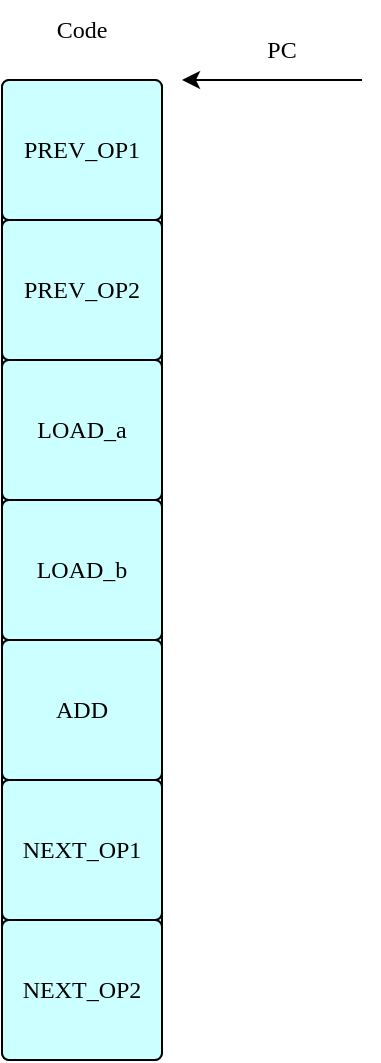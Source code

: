 <mxfile version="21.4.0" type="device">
  <diagram name="Page-1" id="kkOJNV61keydEqnXiHIc">
    <mxGraphModel dx="1114" dy="894" grid="1" gridSize="10" guides="1" tooltips="1" connect="1" arrows="1" fold="1" page="1" pageScale="1" pageWidth="850" pageHeight="1100" math="0" shadow="0">
      <root>
        <mxCell id="0" />
        <mxCell id="1" parent="0" />
        <mxCell id="f4hD2vWQPHktnL_7DtSF-1" value="" style="rounded=1;whiteSpace=wrap;html=1;arcSize=5;fontFamily=SF Mono;fillColor=#CCFFFF;" vertex="1" parent="1">
          <mxGeometry x="430" y="240" width="80" height="490" as="geometry" />
        </mxCell>
        <mxCell id="f4hD2vWQPHktnL_7DtSF-2" value="PREV_OP1" style="rounded=1;whiteSpace=wrap;html=1;arcSize=5;fontFamily=SF Mono;fillColor=#CCFFFF;" vertex="1" parent="1">
          <mxGeometry x="430" y="240" width="80" height="70" as="geometry" />
        </mxCell>
        <mxCell id="f4hD2vWQPHktnL_7DtSF-7" value="Code" style="text;html=1;strokeColor=none;fillColor=none;align=center;verticalAlign=middle;whiteSpace=wrap;rounded=0;fontFamily=SF Mono;" vertex="1" parent="1">
          <mxGeometry x="440" y="200" width="60" height="30" as="geometry" />
        </mxCell>
        <mxCell id="f4hD2vWQPHktnL_7DtSF-9" value="PC" style="text;html=1;strokeColor=none;fillColor=none;align=center;verticalAlign=middle;whiteSpace=wrap;rounded=0;fontFamily=SF Mono;" vertex="1" parent="1">
          <mxGeometry x="540" y="210" width="60" height="30" as="geometry" />
        </mxCell>
        <mxCell id="f4hD2vWQPHktnL_7DtSF-11" value="PREV_OP2" style="rounded=1;whiteSpace=wrap;html=1;arcSize=5;fontFamily=SF Mono;fillColor=#CCFFFF;" vertex="1" parent="1">
          <mxGeometry x="430" y="310" width="80" height="70" as="geometry" />
        </mxCell>
        <mxCell id="f4hD2vWQPHktnL_7DtSF-12" value="LOAD_a" style="rounded=1;whiteSpace=wrap;html=1;arcSize=5;fontFamily=SF Mono;fillColor=#CCFFFF;" vertex="1" parent="1">
          <mxGeometry x="430" y="380" width="80" height="70" as="geometry" />
        </mxCell>
        <mxCell id="f4hD2vWQPHktnL_7DtSF-13" value="LOAD_b" style="rounded=1;whiteSpace=wrap;html=1;arcSize=5;fontFamily=SF Mono;fillColor=#CCFFFF;" vertex="1" parent="1">
          <mxGeometry x="430" y="450" width="80" height="70" as="geometry" />
        </mxCell>
        <mxCell id="f4hD2vWQPHktnL_7DtSF-14" value="ADD" style="rounded=1;whiteSpace=wrap;html=1;arcSize=5;fontFamily=SF Mono;fillColor=#CCFFFF;" vertex="1" parent="1">
          <mxGeometry x="430" y="520" width="80" height="70" as="geometry" />
        </mxCell>
        <mxCell id="f4hD2vWQPHktnL_7DtSF-15" value="NEXT_OP1" style="rounded=1;whiteSpace=wrap;html=1;arcSize=5;fontFamily=SF Mono;fillColor=#CCFFFF;" vertex="1" parent="1">
          <mxGeometry x="430" y="590" width="80" height="70" as="geometry" />
        </mxCell>
        <mxCell id="f4hD2vWQPHktnL_7DtSF-16" value="NEXT_OP2" style="rounded=1;whiteSpace=wrap;html=1;arcSize=5;fontFamily=SF Mono;fillColor=#CCFFFF;" vertex="1" parent="1">
          <mxGeometry x="430" y="660" width="80" height="70" as="geometry" />
        </mxCell>
        <mxCell id="f4hD2vWQPHktnL_7DtSF-17" value="" style="endArrow=classic;html=1;rounded=0;" edge="1" parent="1">
          <mxGeometry width="50" height="50" relative="1" as="geometry">
            <mxPoint x="610" y="240" as="sourcePoint" />
            <mxPoint x="520" y="240" as="targetPoint" />
          </mxGeometry>
        </mxCell>
      </root>
    </mxGraphModel>
  </diagram>
</mxfile>
